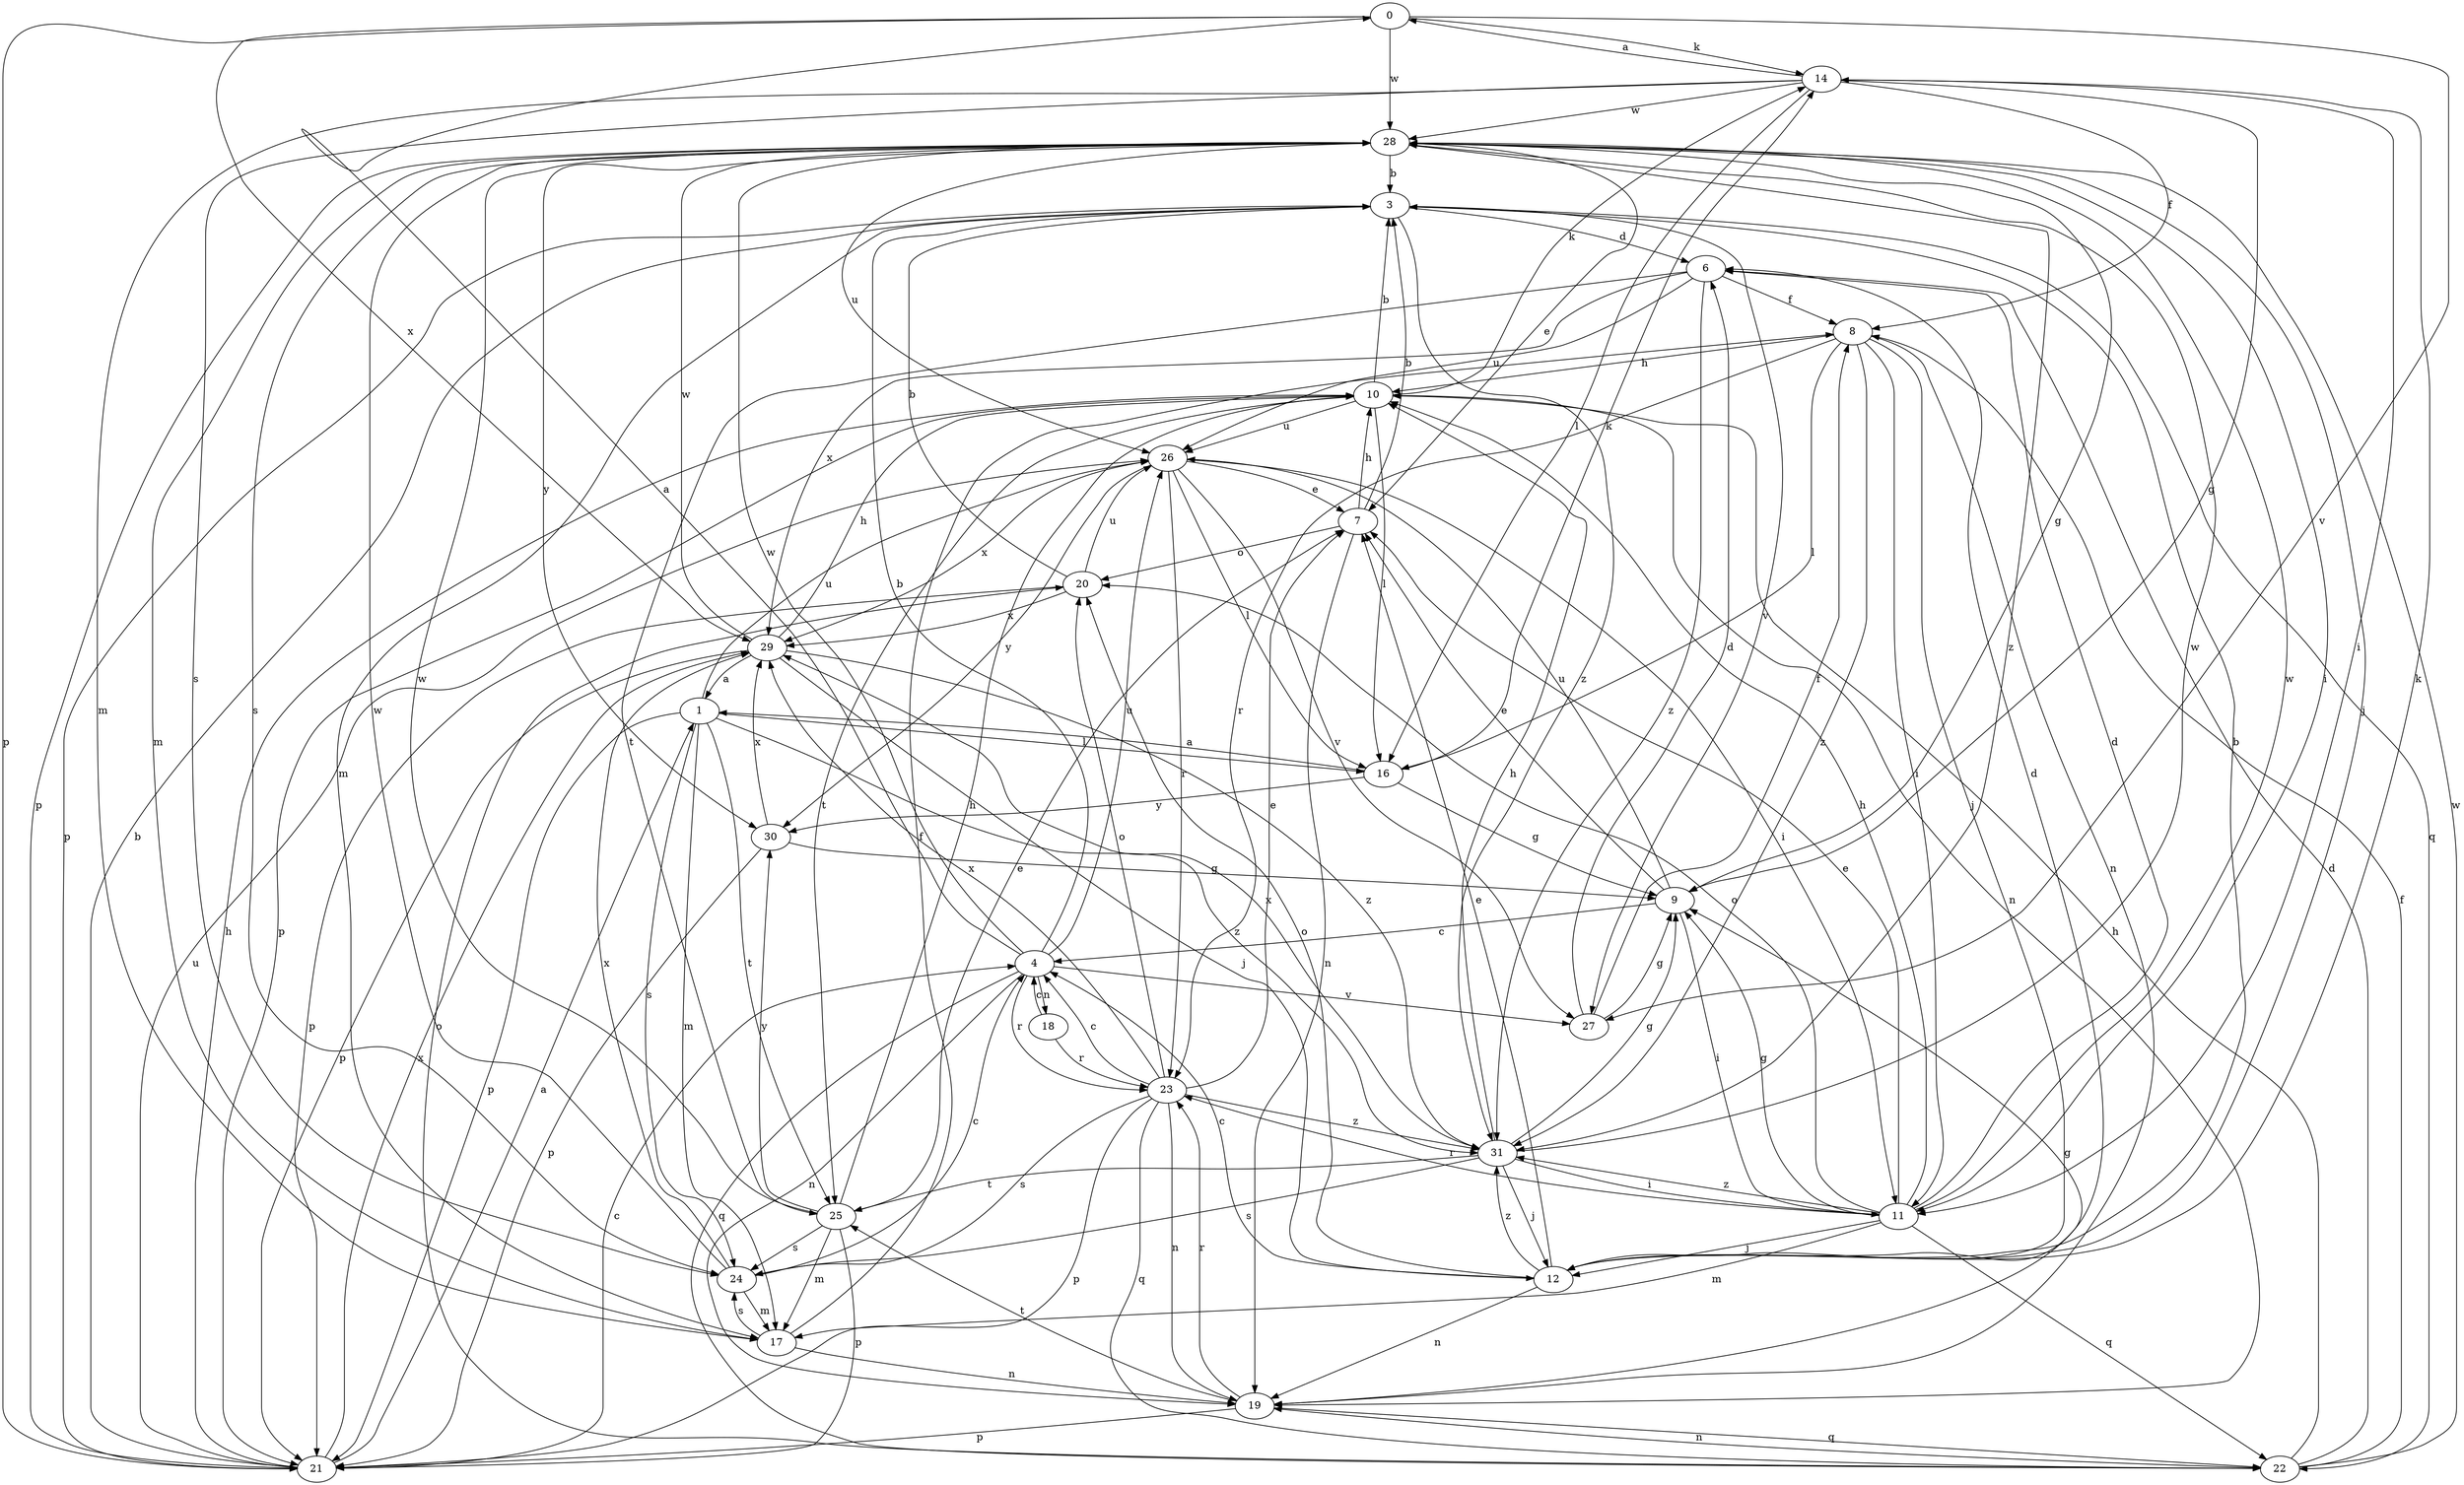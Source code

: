 strict digraph  {
0;
1;
3;
4;
6;
7;
8;
9;
10;
11;
12;
14;
16;
17;
18;
19;
20;
21;
22;
23;
24;
25;
26;
27;
28;
29;
30;
31;
0 -> 14  [label=k];
0 -> 21  [label=p];
0 -> 27  [label=v];
0 -> 28  [label=w];
0 -> 29  [label=x];
1 -> 16  [label=l];
1 -> 17  [label=m];
1 -> 21  [label=p];
1 -> 24  [label=s];
1 -> 25  [label=t];
1 -> 26  [label=u];
1 -> 31  [label=z];
3 -> 6  [label=d];
3 -> 17  [label=m];
3 -> 21  [label=p];
3 -> 22  [label=q];
3 -> 27  [label=v];
3 -> 31  [label=z];
4 -> 0  [label=a];
4 -> 3  [label=b];
4 -> 18  [label=n];
4 -> 19  [label=n];
4 -> 22  [label=q];
4 -> 23  [label=r];
4 -> 26  [label=u];
4 -> 27  [label=v];
4 -> 28  [label=w];
6 -> 8  [label=f];
6 -> 25  [label=t];
6 -> 26  [label=u];
6 -> 29  [label=x];
6 -> 31  [label=z];
7 -> 3  [label=b];
7 -> 10  [label=h];
7 -> 19  [label=n];
7 -> 20  [label=o];
8 -> 10  [label=h];
8 -> 11  [label=i];
8 -> 12  [label=j];
8 -> 16  [label=l];
8 -> 19  [label=n];
8 -> 23  [label=r];
8 -> 31  [label=z];
9 -> 4  [label=c];
9 -> 7  [label=e];
9 -> 11  [label=i];
9 -> 26  [label=u];
10 -> 3  [label=b];
10 -> 14  [label=k];
10 -> 16  [label=l];
10 -> 19  [label=n];
10 -> 21  [label=p];
10 -> 25  [label=t];
10 -> 26  [label=u];
11 -> 6  [label=d];
11 -> 7  [label=e];
11 -> 9  [label=g];
11 -> 10  [label=h];
11 -> 12  [label=j];
11 -> 17  [label=m];
11 -> 20  [label=o];
11 -> 22  [label=q];
11 -> 23  [label=r];
11 -> 28  [label=w];
11 -> 31  [label=z];
12 -> 3  [label=b];
12 -> 4  [label=c];
12 -> 6  [label=d];
12 -> 7  [label=e];
12 -> 14  [label=k];
12 -> 19  [label=n];
12 -> 20  [label=o];
12 -> 31  [label=z];
14 -> 0  [label=a];
14 -> 8  [label=f];
14 -> 9  [label=g];
14 -> 11  [label=i];
14 -> 16  [label=l];
14 -> 17  [label=m];
14 -> 24  [label=s];
14 -> 28  [label=w];
16 -> 1  [label=a];
16 -> 9  [label=g];
16 -> 14  [label=k];
16 -> 30  [label=y];
17 -> 8  [label=f];
17 -> 19  [label=n];
17 -> 24  [label=s];
18 -> 4  [label=c];
18 -> 23  [label=r];
19 -> 9  [label=g];
19 -> 21  [label=p];
19 -> 22  [label=q];
19 -> 23  [label=r];
19 -> 25  [label=t];
20 -> 3  [label=b];
20 -> 21  [label=p];
20 -> 26  [label=u];
20 -> 29  [label=x];
21 -> 1  [label=a];
21 -> 3  [label=b];
21 -> 4  [label=c];
21 -> 10  [label=h];
21 -> 26  [label=u];
21 -> 29  [label=x];
22 -> 6  [label=d];
22 -> 8  [label=f];
22 -> 10  [label=h];
22 -> 19  [label=n];
22 -> 20  [label=o];
22 -> 28  [label=w];
23 -> 4  [label=c];
23 -> 7  [label=e];
23 -> 19  [label=n];
23 -> 20  [label=o];
23 -> 21  [label=p];
23 -> 22  [label=q];
23 -> 24  [label=s];
23 -> 29  [label=x];
23 -> 31  [label=z];
24 -> 4  [label=c];
24 -> 17  [label=m];
24 -> 28  [label=w];
24 -> 29  [label=x];
25 -> 7  [label=e];
25 -> 10  [label=h];
25 -> 17  [label=m];
25 -> 21  [label=p];
25 -> 24  [label=s];
25 -> 28  [label=w];
25 -> 30  [label=y];
26 -> 7  [label=e];
26 -> 11  [label=i];
26 -> 16  [label=l];
26 -> 23  [label=r];
26 -> 27  [label=v];
26 -> 29  [label=x];
26 -> 30  [label=y];
27 -> 6  [label=d];
27 -> 8  [label=f];
27 -> 9  [label=g];
28 -> 3  [label=b];
28 -> 7  [label=e];
28 -> 9  [label=g];
28 -> 11  [label=i];
28 -> 12  [label=j];
28 -> 17  [label=m];
28 -> 21  [label=p];
28 -> 24  [label=s];
28 -> 26  [label=u];
28 -> 30  [label=y];
28 -> 31  [label=z];
29 -> 1  [label=a];
29 -> 10  [label=h];
29 -> 12  [label=j];
29 -> 21  [label=p];
29 -> 28  [label=w];
29 -> 31  [label=z];
30 -> 9  [label=g];
30 -> 21  [label=p];
30 -> 29  [label=x];
31 -> 9  [label=g];
31 -> 10  [label=h];
31 -> 11  [label=i];
31 -> 12  [label=j];
31 -> 24  [label=s];
31 -> 25  [label=t];
31 -> 28  [label=w];
31 -> 29  [label=x];
}
